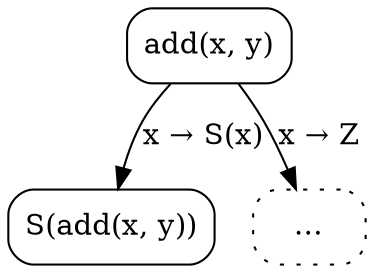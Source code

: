 digraph {
  node [shape=box, style=rounded];

  C0 [label="add(x, y)"];
  C1 [label="S(add(x, y))"];
  C0 -> C1 [label="x → S(x)"];
  C2 [label="…", style="rounded,dotted"];
  C0 -> C2 [label="x → Z"];
}
